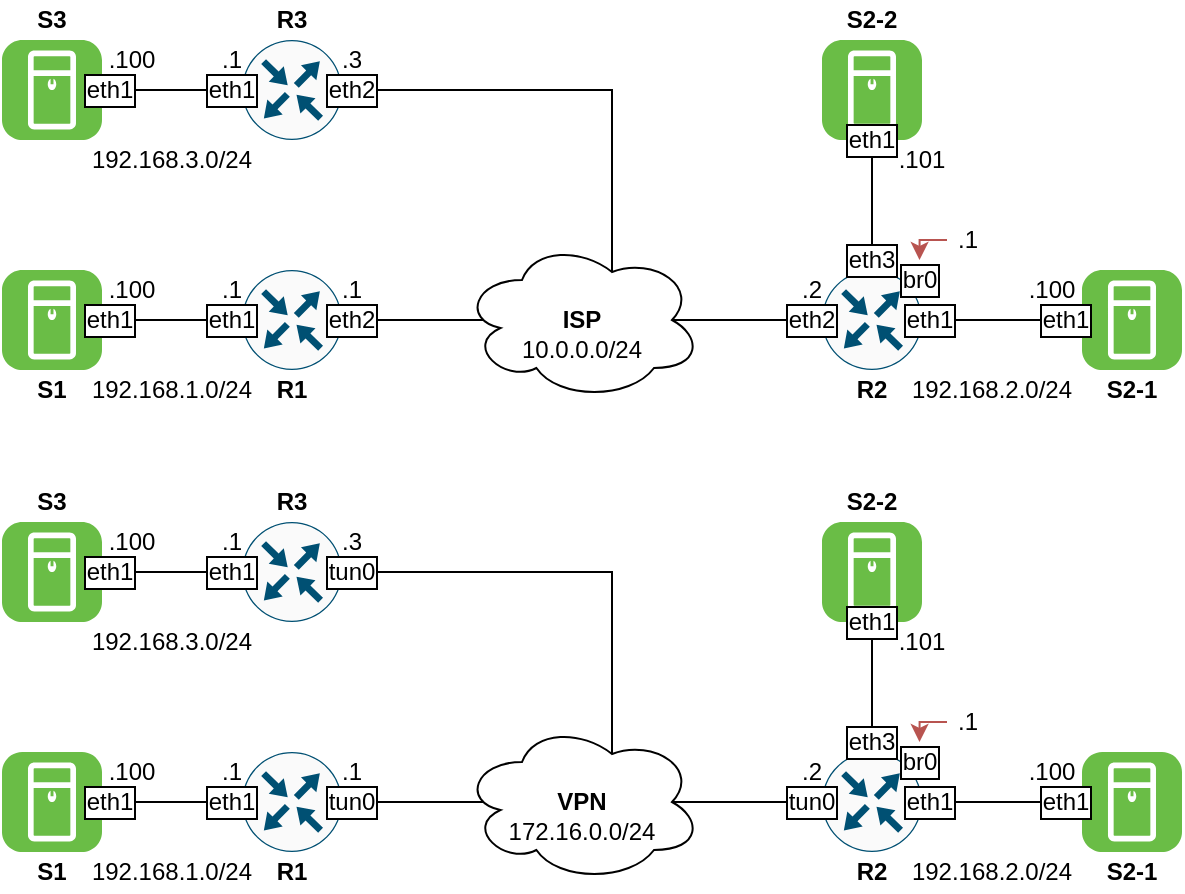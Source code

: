 <mxfile version="13.0.3" type="device"><diagram id="3a8wBe8YZLHmMHVvdr4T" name="Page-1"><mxGraphModel dx="1185" dy="683" grid="1" gridSize="10" guides="1" tooltips="1" connect="1" arrows="1" fold="1" page="1" pageScale="1" pageWidth="1169" pageHeight="827" math="0" shadow="0"><root><mxCell id="0"/><mxCell id="1" parent="0"/><mxCell id="8" style="edgeStyle=orthogonalEdgeStyle;rounded=0;orthogonalLoop=1;jettySize=auto;html=1;exitX=0;exitY=0.5;exitDx=0;exitDy=0;exitPerimeter=0;entryX=1;entryY=0.5;entryDx=0;entryDy=0;entryPerimeter=0;endArrow=none;endFill=0;" parent="1" source="2" target="5" edge="1"><mxGeometry relative="1" as="geometry"/></mxCell><mxCell id="9" style="edgeStyle=orthogonalEdgeStyle;rounded=0;orthogonalLoop=1;jettySize=auto;html=1;exitX=1;exitY=0.5;exitDx=0;exitDy=0;exitPerimeter=0;entryX=0;entryY=0.5;entryDx=0;entryDy=0;entryPerimeter=0;endArrow=none;endFill=0;" parent="1" source="2" target="3" edge="1"><mxGeometry relative="1" as="geometry"/></mxCell><mxCell id="2" value="" style="points=[[0.5,0,0],[1,0.5,0],[0.5,1,0],[0,0.5,0],[0.145,0.145,0],[0.856,0.145,0],[0.855,0.856,0],[0.145,0.855,0]];verticalLabelPosition=bottom;html=1;verticalAlign=top;aspect=fixed;align=center;pointerEvents=1;shape=mxgraph.cisco19.rect;prIcon=router;fillColor=#FAFAFA;strokeColor=#005073;" parent="1" vertex="1"><mxGeometry x="409" y="326" width="50" height="50" as="geometry"/></mxCell><mxCell id="10" style="edgeStyle=orthogonalEdgeStyle;rounded=0;orthogonalLoop=1;jettySize=auto;html=1;exitX=1;exitY=0.5;exitDx=0;exitDy=0;exitPerimeter=0;entryX=0;entryY=0.5;entryDx=0;entryDy=0;entryPerimeter=0;endArrow=none;endFill=0;" parent="1" source="3" target="6" edge="1"><mxGeometry relative="1" as="geometry"/></mxCell><mxCell id="11" style="edgeStyle=orthogonalEdgeStyle;rounded=0;orthogonalLoop=1;jettySize=auto;html=1;exitX=0.5;exitY=0;exitDx=0;exitDy=0;exitPerimeter=0;entryX=0.5;entryY=1;entryDx=0;entryDy=0;entryPerimeter=0;endArrow=none;endFill=0;" parent="1" source="3" target="7" edge="1"><mxGeometry relative="1" as="geometry"/></mxCell><mxCell id="3" value="" style="points=[[0.5,0,0],[1,0.5,0],[0.5,1,0],[0,0.5,0],[0.145,0.145,0],[0.856,0.145,0],[0.855,0.856,0],[0.145,0.855,0]];verticalLabelPosition=bottom;html=1;verticalAlign=top;aspect=fixed;align=center;pointerEvents=1;shape=mxgraph.cisco19.rect;prIcon=router;fillColor=#FAFAFA;strokeColor=#005073;" parent="1" vertex="1"><mxGeometry x="699" y="326" width="50" height="50" as="geometry"/></mxCell><mxCell id="4" value="" style="ellipse;shape=cloud;whiteSpace=wrap;html=1;" parent="1" vertex="1"><mxGeometry x="519" y="311" width="120" height="80" as="geometry"/></mxCell><mxCell id="5" value="" style="verticalLabelPosition=bottom;html=1;fillColor=#6ABD46;verticalAlign=top;align=center;points=[[0.06,0.06,0],[0.94,0.06,0],[0.94,0.94,0],[0.06,0.94,0],[0.25,0,0],[0.5,0,0],[0.75,0,0],[1,0.25,0],[1,0.5,0],[1,0.75,0],[0.75,1,0],[0.5,1,0],[0.25,1,0],[0,0.75,0],[0,0.5,0],[0,0.25,0]];pointerEvents=1;shape=mxgraph.cisco_safe.architecture.server;" parent="1" vertex="1"><mxGeometry x="289" y="326" width="50" height="50" as="geometry"/></mxCell><mxCell id="6" value="" style="verticalLabelPosition=bottom;html=1;fillColor=#6ABD46;verticalAlign=top;align=center;points=[[0.06,0.06,0],[0.94,0.06,0],[0.94,0.94,0],[0.06,0.94,0],[0.25,0,0],[0.5,0,0],[0.75,0,0],[1,0.25,0],[1,0.5,0],[1,0.75,0],[0.75,1,0],[0.5,1,0],[0.25,1,0],[0,0.75,0],[0,0.5,0],[0,0.25,0]];pointerEvents=1;shape=mxgraph.cisco_safe.architecture.server;" parent="1" vertex="1"><mxGeometry x="829" y="326" width="50" height="50" as="geometry"/></mxCell><mxCell id="7" value="" style="verticalLabelPosition=bottom;html=1;fillColor=#6ABD46;verticalAlign=top;align=center;points=[[0.06,0.06,0],[0.94,0.06,0],[0.94,0.94,0],[0.06,0.94,0],[0.25,0,0],[0.5,0,0],[0.75,0,0],[1,0.25,0],[1,0.5,0],[1,0.75,0],[0.75,1,0],[0.5,1,0],[0.25,1,0],[0,0.75,0],[0,0.5,0],[0,0.25,0]];pointerEvents=1;shape=mxgraph.cisco_safe.architecture.server;" parent="1" vertex="1"><mxGeometry x="699" y="211" width="50" height="50" as="geometry"/></mxCell><mxCell id="12" value="&lt;b&gt;R1&lt;/b&gt;" style="text;html=1;strokeColor=none;fillColor=none;align=center;verticalAlign=middle;whiteSpace=wrap;rounded=0;" parent="1" vertex="1"><mxGeometry x="414" y="376" width="40" height="20" as="geometry"/></mxCell><mxCell id="13" value="&lt;b&gt;R2&lt;/b&gt;" style="text;html=1;strokeColor=none;fillColor=none;align=center;verticalAlign=middle;whiteSpace=wrap;rounded=0;" parent="1" vertex="1"><mxGeometry x="704" y="376" width="40" height="20" as="geometry"/></mxCell><mxCell id="14" value="&lt;b&gt;S1&lt;/b&gt;" style="text;html=1;strokeColor=none;fillColor=none;align=center;verticalAlign=middle;whiteSpace=wrap;rounded=0;" parent="1" vertex="1"><mxGeometry x="294" y="376" width="40" height="20" as="geometry"/></mxCell><mxCell id="15" value="&lt;b&gt;S2-1&lt;/b&gt;" style="text;html=1;strokeColor=none;fillColor=none;align=center;verticalAlign=middle;whiteSpace=wrap;rounded=0;" parent="1" vertex="1"><mxGeometry x="834" y="376" width="40" height="20" as="geometry"/></mxCell><mxCell id="16" value="&lt;b&gt;S2-2&lt;/b&gt;" style="text;html=1;strokeColor=none;fillColor=none;align=center;verticalAlign=middle;whiteSpace=wrap;rounded=0;" parent="1" vertex="1"><mxGeometry x="704" y="191" width="40" height="20" as="geometry"/></mxCell><mxCell id="20" style="edgeStyle=orthogonalEdgeStyle;rounded=0;orthogonalLoop=1;jettySize=auto;html=1;exitX=1;exitY=0.5;exitDx=0;exitDy=0;exitPerimeter=0;entryX=0.625;entryY=0.2;entryDx=0;entryDy=0;entryPerimeter=0;endArrow=none;endFill=0;" parent="1" source="17" target="4" edge="1"><mxGeometry relative="1" as="geometry"/></mxCell><mxCell id="17" value="" style="points=[[0.5,0,0],[1,0.5,0],[0.5,1,0],[0,0.5,0],[0.145,0.145,0],[0.856,0.145,0],[0.855,0.856,0],[0.145,0.855,0]];verticalLabelPosition=bottom;html=1;verticalAlign=top;aspect=fixed;align=center;pointerEvents=1;shape=mxgraph.cisco19.rect;prIcon=router;fillColor=#FAFAFA;strokeColor=#005073;" parent="1" vertex="1"><mxGeometry x="409" y="211" width="50" height="50" as="geometry"/></mxCell><mxCell id="19" style="edgeStyle=orthogonalEdgeStyle;rounded=0;orthogonalLoop=1;jettySize=auto;html=1;exitX=1;exitY=0.5;exitDx=0;exitDy=0;exitPerimeter=0;entryX=0;entryY=0.5;entryDx=0;entryDy=0;entryPerimeter=0;endArrow=none;endFill=0;" parent="1" source="18" target="17" edge="1"><mxGeometry relative="1" as="geometry"/></mxCell><mxCell id="18" value="" style="verticalLabelPosition=bottom;html=1;fillColor=#6ABD46;verticalAlign=top;align=center;points=[[0.06,0.06,0],[0.94,0.06,0],[0.94,0.94,0],[0.06,0.94,0],[0.25,0,0],[0.5,0,0],[0.75,0,0],[1,0.25,0],[1,0.5,0],[1,0.75,0],[0.75,1,0],[0.5,1,0],[0.25,1,0],[0,0.75,0],[0,0.5,0],[0,0.25,0]];pointerEvents=1;shape=mxgraph.cisco_safe.architecture.server;" parent="1" vertex="1"><mxGeometry x="289" y="211" width="50" height="50" as="geometry"/></mxCell><mxCell id="21" value="&lt;b&gt;R3&lt;/b&gt;" style="text;html=1;strokeColor=none;fillColor=none;align=center;verticalAlign=middle;whiteSpace=wrap;rounded=0;" parent="1" vertex="1"><mxGeometry x="414" y="191" width="40" height="20" as="geometry"/></mxCell><mxCell id="22" value="&lt;b&gt;S3&lt;/b&gt;" style="text;html=1;strokeColor=none;fillColor=none;align=center;verticalAlign=middle;whiteSpace=wrap;rounded=0;" parent="1" vertex="1"><mxGeometry x="294" y="191" width="40" height="20" as="geometry"/></mxCell><mxCell id="23" value="&lt;b&gt;ISP&lt;/b&gt;" style="text;html=1;strokeColor=none;fillColor=none;align=center;verticalAlign=middle;whiteSpace=wrap;rounded=0;" parent="1" vertex="1"><mxGeometry x="559" y="341" width="40" height="20" as="geometry"/></mxCell><mxCell id="24" value="192.168.1.0/24" style="text;html=1;strokeColor=none;fillColor=none;align=center;verticalAlign=middle;whiteSpace=wrap;rounded=0;" parent="1" vertex="1"><mxGeometry x="329" y="376" width="90" height="20" as="geometry"/></mxCell><mxCell id="25" value="192.168.2.0/24" style="text;html=1;strokeColor=none;fillColor=none;align=center;verticalAlign=middle;whiteSpace=wrap;rounded=0;" parent="1" vertex="1"><mxGeometry x="739" y="376" width="90" height="20" as="geometry"/></mxCell><mxCell id="26" value="192.168.3.0/24" style="text;html=1;strokeColor=none;fillColor=none;align=center;verticalAlign=middle;whiteSpace=wrap;rounded=0;" parent="1" vertex="1"><mxGeometry x="329" y="261" width="90" height="20" as="geometry"/></mxCell><mxCell id="27" value="10.0.0.0/24" style="text;html=1;strokeColor=none;fillColor=none;align=center;verticalAlign=middle;whiteSpace=wrap;rounded=0;" parent="1" vertex="1"><mxGeometry x="534" y="356" width="90" height="20" as="geometry"/></mxCell><mxCell id="28" value=".1" style="text;html=1;strokeColor=none;fillColor=none;align=center;verticalAlign=middle;whiteSpace=wrap;rounded=0;" parent="1" vertex="1"><mxGeometry x="454" y="326" width="20" height="20" as="geometry"/></mxCell><mxCell id="29" value=".1" style="text;html=1;strokeColor=none;fillColor=none;align=center;verticalAlign=middle;whiteSpace=wrap;rounded=0;" parent="1" vertex="1"><mxGeometry x="394" y="326" width="20" height="20" as="geometry"/></mxCell><mxCell id="30" value=".2" style="text;html=1;strokeColor=none;fillColor=none;align=center;verticalAlign=middle;whiteSpace=wrap;rounded=0;" parent="1" vertex="1"><mxGeometry x="684" y="326" width="20" height="20" as="geometry"/></mxCell><mxCell id="31" value=".3" style="text;html=1;strokeColor=none;fillColor=none;align=center;verticalAlign=middle;whiteSpace=wrap;rounded=0;" parent="1" vertex="1"><mxGeometry x="454" y="211" width="20" height="20" as="geometry"/></mxCell><mxCell id="32" value=".1" style="text;html=1;strokeColor=none;fillColor=none;align=center;verticalAlign=middle;whiteSpace=wrap;rounded=0;" parent="1" vertex="1"><mxGeometry x="394" y="211" width="20" height="20" as="geometry"/></mxCell><mxCell id="gec0SU3vQaigw-F5umos-61" style="edgeStyle=orthogonalEdgeStyle;rounded=0;orthogonalLoop=1;jettySize=auto;html=1;exitX=0;exitY=0.5;exitDx=0;exitDy=0;entryX=0.5;entryY=0;entryDx=0;entryDy=0;fillColor=#f8cecc;strokeColor=#b85450;" parent="1" source="33" target="gec0SU3vQaigw-F5umos-60" edge="1"><mxGeometry relative="1" as="geometry"/></mxCell><mxCell id="33" value=".1" style="text;html=1;strokeColor=none;fillColor=none;align=center;verticalAlign=middle;whiteSpace=wrap;rounded=0;" parent="1" vertex="1"><mxGeometry x="761.5" y="301" width="20" height="20" as="geometry"/></mxCell><mxCell id="35" value=".100" style="text;html=1;strokeColor=none;fillColor=none;align=center;verticalAlign=middle;whiteSpace=wrap;rounded=0;" parent="1" vertex="1"><mxGeometry x="339" y="211" width="30" height="20" as="geometry"/></mxCell><mxCell id="36" value=".100" style="text;html=1;strokeColor=none;fillColor=none;align=center;verticalAlign=middle;whiteSpace=wrap;rounded=0;" parent="1" vertex="1"><mxGeometry x="339" y="326" width="30" height="20" as="geometry"/></mxCell><mxCell id="37" value=".100" style="text;html=1;strokeColor=none;fillColor=none;align=center;verticalAlign=middle;whiteSpace=wrap;rounded=0;" parent="1" vertex="1"><mxGeometry x="799" y="326" width="30" height="20" as="geometry"/></mxCell><mxCell id="38" value=".101" style="text;html=1;strokeColor=none;fillColor=none;align=center;verticalAlign=middle;whiteSpace=wrap;rounded=0;" parent="1" vertex="1"><mxGeometry x="734" y="261" width="30" height="20" as="geometry"/></mxCell><mxCell id="42" value="eth1" style="text;html=1;strokeColor=none;fillColor=none;align=center;verticalAlign=middle;whiteSpace=wrap;rounded=0;labelBackgroundColor=#ffffff;labelBorderColor=#000000;" parent="1" vertex="1"><mxGeometry x="329" y="226" width="27.5" height="20" as="geometry"/></mxCell><mxCell id="gec0SU3vQaigw-F5umos-47" value="eth1" style="text;html=1;strokeColor=none;fillColor=none;align=center;verticalAlign=middle;whiteSpace=wrap;rounded=0;labelBackgroundColor=#ffffff;labelBorderColor=#000000;" parent="1" vertex="1"><mxGeometry x="390.25" y="226" width="27.5" height="20" as="geometry"/></mxCell><mxCell id="gec0SU3vQaigw-F5umos-48" value="eth1" style="text;html=1;strokeColor=none;fillColor=none;align=center;verticalAlign=middle;whiteSpace=wrap;rounded=0;labelBackgroundColor=#ffffff;labelBorderColor=#000000;" parent="1" vertex="1"><mxGeometry x="390.25" y="341" width="27.5" height="20" as="geometry"/></mxCell><mxCell id="gec0SU3vQaigw-F5umos-49" value="eth1" style="text;html=1;strokeColor=none;fillColor=none;align=center;verticalAlign=middle;whiteSpace=wrap;rounded=0;labelBackgroundColor=#ffffff;labelBorderColor=#000000;" parent="1" vertex="1"><mxGeometry x="329" y="341" width="27.5" height="20" as="geometry"/></mxCell><mxCell id="gec0SU3vQaigw-F5umos-51" value="eth2" style="text;html=1;strokeColor=none;fillColor=none;align=center;verticalAlign=middle;whiteSpace=wrap;rounded=0;labelBackgroundColor=#ffffff;labelBorderColor=#000000;" parent="1" vertex="1"><mxGeometry x="450.25" y="226" width="27.5" height="20" as="geometry"/></mxCell><mxCell id="gec0SU3vQaigw-F5umos-52" value="eth2" style="text;html=1;strokeColor=none;fillColor=none;align=center;verticalAlign=middle;whiteSpace=wrap;rounded=0;labelBackgroundColor=#ffffff;labelBorderColor=#000000;" parent="1" vertex="1"><mxGeometry x="450.25" y="341" width="27.5" height="20" as="geometry"/></mxCell><mxCell id="gec0SU3vQaigw-F5umos-53" value="eth2" style="text;html=1;strokeColor=none;fillColor=none;align=center;verticalAlign=middle;whiteSpace=wrap;rounded=0;labelBackgroundColor=#ffffff;labelBorderColor=#000000;" parent="1" vertex="1"><mxGeometry x="680.25" y="341" width="27.5" height="20" as="geometry"/></mxCell><mxCell id="gec0SU3vQaigw-F5umos-54" value="eth1" style="text;html=1;strokeColor=none;fillColor=none;align=center;verticalAlign=middle;whiteSpace=wrap;rounded=0;labelBackgroundColor=#ffffff;labelBorderColor=#000000;" parent="1" vertex="1"><mxGeometry x="710.25" y="251" width="27.5" height="20" as="geometry"/></mxCell><mxCell id="gec0SU3vQaigw-F5umos-56" value="eth1" style="text;html=1;strokeColor=none;fillColor=none;align=center;verticalAlign=middle;whiteSpace=wrap;rounded=0;labelBackgroundColor=#ffffff;labelBorderColor=#000000;" parent="1" vertex="1"><mxGeometry x="806.5" y="341" width="27.5" height="20" as="geometry"/></mxCell><mxCell id="gec0SU3vQaigw-F5umos-57" value="eth1" style="text;html=1;strokeColor=none;fillColor=none;align=center;verticalAlign=middle;whiteSpace=wrap;rounded=0;labelBackgroundColor=#ffffff;labelBorderColor=#000000;" parent="1" vertex="1"><mxGeometry x="739" y="341" width="27.5" height="20" as="geometry"/></mxCell><mxCell id="gec0SU3vQaigw-F5umos-58" value="eth3" style="text;html=1;strokeColor=none;fillColor=none;align=center;verticalAlign=middle;whiteSpace=wrap;rounded=0;labelBackgroundColor=#ffffff;labelBorderColor=#000000;" parent="1" vertex="1"><mxGeometry x="710.25" y="311" width="27.5" height="20" as="geometry"/></mxCell><mxCell id="gec0SU3vQaigw-F5umos-60" value="br0" style="text;html=1;strokeColor=none;fillColor=none;align=center;verticalAlign=middle;whiteSpace=wrap;rounded=0;labelBackgroundColor=#ffffff;labelBorderColor=#000000;" parent="1" vertex="1"><mxGeometry x="734" y="321" width="27.5" height="20" as="geometry"/></mxCell><mxCell id="F43MLL1RAbVS-eKIfKRq-42" style="edgeStyle=orthogonalEdgeStyle;rounded=0;orthogonalLoop=1;jettySize=auto;html=1;exitX=0;exitY=0.5;exitDx=0;exitDy=0;exitPerimeter=0;entryX=1;entryY=0.5;entryDx=0;entryDy=0;entryPerimeter=0;endArrow=none;endFill=0;" edge="1" source="F43MLL1RAbVS-eKIfKRq-44" target="F43MLL1RAbVS-eKIfKRq-49" parent="1"><mxGeometry relative="1" as="geometry"/></mxCell><mxCell id="F43MLL1RAbVS-eKIfKRq-43" style="edgeStyle=orthogonalEdgeStyle;rounded=0;orthogonalLoop=1;jettySize=auto;html=1;exitX=1;exitY=0.5;exitDx=0;exitDy=0;exitPerimeter=0;entryX=0;entryY=0.5;entryDx=0;entryDy=0;entryPerimeter=0;endArrow=none;endFill=0;" edge="1" source="F43MLL1RAbVS-eKIfKRq-44" target="F43MLL1RAbVS-eKIfKRq-47" parent="1"><mxGeometry relative="1" as="geometry"/></mxCell><mxCell id="F43MLL1RAbVS-eKIfKRq-44" value="" style="points=[[0.5,0,0],[1,0.5,0],[0.5,1,0],[0,0.5,0],[0.145,0.145,0],[0.856,0.145,0],[0.855,0.856,0],[0.145,0.855,0]];verticalLabelPosition=bottom;html=1;verticalAlign=top;aspect=fixed;align=center;pointerEvents=1;shape=mxgraph.cisco19.rect;prIcon=router;fillColor=#FAFAFA;strokeColor=#005073;" vertex="1" parent="1"><mxGeometry x="409" y="567" width="50" height="50" as="geometry"/></mxCell><mxCell id="F43MLL1RAbVS-eKIfKRq-45" style="edgeStyle=orthogonalEdgeStyle;rounded=0;orthogonalLoop=1;jettySize=auto;html=1;exitX=1;exitY=0.5;exitDx=0;exitDy=0;exitPerimeter=0;entryX=0;entryY=0.5;entryDx=0;entryDy=0;entryPerimeter=0;endArrow=none;endFill=0;" edge="1" source="F43MLL1RAbVS-eKIfKRq-47" target="F43MLL1RAbVS-eKIfKRq-50" parent="1"><mxGeometry relative="1" as="geometry"/></mxCell><mxCell id="F43MLL1RAbVS-eKIfKRq-46" style="edgeStyle=orthogonalEdgeStyle;rounded=0;orthogonalLoop=1;jettySize=auto;html=1;exitX=0.5;exitY=0;exitDx=0;exitDy=0;exitPerimeter=0;entryX=0.5;entryY=1;entryDx=0;entryDy=0;entryPerimeter=0;endArrow=none;endFill=0;" edge="1" source="F43MLL1RAbVS-eKIfKRq-47" target="F43MLL1RAbVS-eKIfKRq-51" parent="1"><mxGeometry relative="1" as="geometry"/></mxCell><mxCell id="F43MLL1RAbVS-eKIfKRq-47" value="" style="points=[[0.5,0,0],[1,0.5,0],[0.5,1,0],[0,0.5,0],[0.145,0.145,0],[0.856,0.145,0],[0.855,0.856,0],[0.145,0.855,0]];verticalLabelPosition=bottom;html=1;verticalAlign=top;aspect=fixed;align=center;pointerEvents=1;shape=mxgraph.cisco19.rect;prIcon=router;fillColor=#FAFAFA;strokeColor=#005073;" vertex="1" parent="1"><mxGeometry x="699" y="567" width="50" height="50" as="geometry"/></mxCell><mxCell id="F43MLL1RAbVS-eKIfKRq-48" value="" style="ellipse;shape=cloud;whiteSpace=wrap;html=1;" vertex="1" parent="1"><mxGeometry x="519" y="552" width="120" height="80" as="geometry"/></mxCell><mxCell id="F43MLL1RAbVS-eKIfKRq-49" value="" style="verticalLabelPosition=bottom;html=1;fillColor=#6ABD46;verticalAlign=top;align=center;points=[[0.06,0.06,0],[0.94,0.06,0],[0.94,0.94,0],[0.06,0.94,0],[0.25,0,0],[0.5,0,0],[0.75,0,0],[1,0.25,0],[1,0.5,0],[1,0.75,0],[0.75,1,0],[0.5,1,0],[0.25,1,0],[0,0.75,0],[0,0.5,0],[0,0.25,0]];pointerEvents=1;shape=mxgraph.cisco_safe.architecture.server;" vertex="1" parent="1"><mxGeometry x="289" y="567" width="50" height="50" as="geometry"/></mxCell><mxCell id="F43MLL1RAbVS-eKIfKRq-50" value="" style="verticalLabelPosition=bottom;html=1;fillColor=#6ABD46;verticalAlign=top;align=center;points=[[0.06,0.06,0],[0.94,0.06,0],[0.94,0.94,0],[0.06,0.94,0],[0.25,0,0],[0.5,0,0],[0.75,0,0],[1,0.25,0],[1,0.5,0],[1,0.75,0],[0.75,1,0],[0.5,1,0],[0.25,1,0],[0,0.75,0],[0,0.5,0],[0,0.25,0]];pointerEvents=1;shape=mxgraph.cisco_safe.architecture.server;" vertex="1" parent="1"><mxGeometry x="829" y="567" width="50" height="50" as="geometry"/></mxCell><mxCell id="F43MLL1RAbVS-eKIfKRq-51" value="" style="verticalLabelPosition=bottom;html=1;fillColor=#6ABD46;verticalAlign=top;align=center;points=[[0.06,0.06,0],[0.94,0.06,0],[0.94,0.94,0],[0.06,0.94,0],[0.25,0,0],[0.5,0,0],[0.75,0,0],[1,0.25,0],[1,0.5,0],[1,0.75,0],[0.75,1,0],[0.5,1,0],[0.25,1,0],[0,0.75,0],[0,0.5,0],[0,0.25,0]];pointerEvents=1;shape=mxgraph.cisco_safe.architecture.server;" vertex="1" parent="1"><mxGeometry x="699" y="452" width="50" height="50" as="geometry"/></mxCell><mxCell id="F43MLL1RAbVS-eKIfKRq-52" value="&lt;b&gt;R1&lt;/b&gt;" style="text;html=1;strokeColor=none;fillColor=none;align=center;verticalAlign=middle;whiteSpace=wrap;rounded=0;" vertex="1" parent="1"><mxGeometry x="414" y="617" width="40" height="20" as="geometry"/></mxCell><mxCell id="F43MLL1RAbVS-eKIfKRq-53" value="&lt;b&gt;R2&lt;/b&gt;" style="text;html=1;strokeColor=none;fillColor=none;align=center;verticalAlign=middle;whiteSpace=wrap;rounded=0;" vertex="1" parent="1"><mxGeometry x="704" y="617" width="40" height="20" as="geometry"/></mxCell><mxCell id="F43MLL1RAbVS-eKIfKRq-54" value="&lt;b&gt;S1&lt;/b&gt;" style="text;html=1;strokeColor=none;fillColor=none;align=center;verticalAlign=middle;whiteSpace=wrap;rounded=0;" vertex="1" parent="1"><mxGeometry x="294" y="617" width="40" height="20" as="geometry"/></mxCell><mxCell id="F43MLL1RAbVS-eKIfKRq-55" value="&lt;b&gt;S2-1&lt;/b&gt;" style="text;html=1;strokeColor=none;fillColor=none;align=center;verticalAlign=middle;whiteSpace=wrap;rounded=0;" vertex="1" parent="1"><mxGeometry x="834" y="617" width="40" height="20" as="geometry"/></mxCell><mxCell id="F43MLL1RAbVS-eKIfKRq-56" value="&lt;b&gt;S2-2&lt;/b&gt;" style="text;html=1;strokeColor=none;fillColor=none;align=center;verticalAlign=middle;whiteSpace=wrap;rounded=0;" vertex="1" parent="1"><mxGeometry x="704" y="432" width="40" height="20" as="geometry"/></mxCell><mxCell id="F43MLL1RAbVS-eKIfKRq-57" style="edgeStyle=orthogonalEdgeStyle;rounded=0;orthogonalLoop=1;jettySize=auto;html=1;exitX=1;exitY=0.5;exitDx=0;exitDy=0;exitPerimeter=0;entryX=0.625;entryY=0.2;entryDx=0;entryDy=0;entryPerimeter=0;endArrow=none;endFill=0;" edge="1" source="F43MLL1RAbVS-eKIfKRq-58" target="F43MLL1RAbVS-eKIfKRq-48" parent="1"><mxGeometry relative="1" as="geometry"/></mxCell><mxCell id="F43MLL1RAbVS-eKIfKRq-58" value="" style="points=[[0.5,0,0],[1,0.5,0],[0.5,1,0],[0,0.5,0],[0.145,0.145,0],[0.856,0.145,0],[0.855,0.856,0],[0.145,0.855,0]];verticalLabelPosition=bottom;html=1;verticalAlign=top;aspect=fixed;align=center;pointerEvents=1;shape=mxgraph.cisco19.rect;prIcon=router;fillColor=#FAFAFA;strokeColor=#005073;" vertex="1" parent="1"><mxGeometry x="409" y="452" width="50" height="50" as="geometry"/></mxCell><mxCell id="F43MLL1RAbVS-eKIfKRq-59" style="edgeStyle=orthogonalEdgeStyle;rounded=0;orthogonalLoop=1;jettySize=auto;html=1;exitX=1;exitY=0.5;exitDx=0;exitDy=0;exitPerimeter=0;entryX=0;entryY=0.5;entryDx=0;entryDy=0;entryPerimeter=0;endArrow=none;endFill=0;" edge="1" source="F43MLL1RAbVS-eKIfKRq-60" target="F43MLL1RAbVS-eKIfKRq-58" parent="1"><mxGeometry relative="1" as="geometry"/></mxCell><mxCell id="F43MLL1RAbVS-eKIfKRq-60" value="" style="verticalLabelPosition=bottom;html=1;fillColor=#6ABD46;verticalAlign=top;align=center;points=[[0.06,0.06,0],[0.94,0.06,0],[0.94,0.94,0],[0.06,0.94,0],[0.25,0,0],[0.5,0,0],[0.75,0,0],[1,0.25,0],[1,0.5,0],[1,0.75,0],[0.75,1,0],[0.5,1,0],[0.25,1,0],[0,0.75,0],[0,0.5,0],[0,0.25,0]];pointerEvents=1;shape=mxgraph.cisco_safe.architecture.server;" vertex="1" parent="1"><mxGeometry x="289" y="452" width="50" height="50" as="geometry"/></mxCell><mxCell id="F43MLL1RAbVS-eKIfKRq-61" value="&lt;b&gt;R3&lt;/b&gt;" style="text;html=1;strokeColor=none;fillColor=none;align=center;verticalAlign=middle;whiteSpace=wrap;rounded=0;" vertex="1" parent="1"><mxGeometry x="414" y="432" width="40" height="20" as="geometry"/></mxCell><mxCell id="F43MLL1RAbVS-eKIfKRq-62" value="&lt;b&gt;S3&lt;/b&gt;" style="text;html=1;strokeColor=none;fillColor=none;align=center;verticalAlign=middle;whiteSpace=wrap;rounded=0;" vertex="1" parent="1"><mxGeometry x="294" y="432" width="40" height="20" as="geometry"/></mxCell><mxCell id="F43MLL1RAbVS-eKIfKRq-63" value="&lt;b&gt;VPN&lt;/b&gt;" style="text;html=1;strokeColor=none;fillColor=none;align=center;verticalAlign=middle;whiteSpace=wrap;rounded=0;" vertex="1" parent="1"><mxGeometry x="559" y="582" width="40" height="20" as="geometry"/></mxCell><mxCell id="F43MLL1RAbVS-eKIfKRq-64" value="192.168.1.0/24" style="text;html=1;strokeColor=none;fillColor=none;align=center;verticalAlign=middle;whiteSpace=wrap;rounded=0;" vertex="1" parent="1"><mxGeometry x="329" y="617" width="90" height="20" as="geometry"/></mxCell><mxCell id="F43MLL1RAbVS-eKIfKRq-65" value="192.168.2.0/24" style="text;html=1;strokeColor=none;fillColor=none;align=center;verticalAlign=middle;whiteSpace=wrap;rounded=0;" vertex="1" parent="1"><mxGeometry x="739" y="617" width="90" height="20" as="geometry"/></mxCell><mxCell id="F43MLL1RAbVS-eKIfKRq-66" value="192.168.3.0/24" style="text;html=1;strokeColor=none;fillColor=none;align=center;verticalAlign=middle;whiteSpace=wrap;rounded=0;" vertex="1" parent="1"><mxGeometry x="329" y="502" width="90" height="20" as="geometry"/></mxCell><mxCell id="F43MLL1RAbVS-eKIfKRq-67" value="172.16.0.0/24" style="text;html=1;strokeColor=none;fillColor=none;align=center;verticalAlign=middle;whiteSpace=wrap;rounded=0;" vertex="1" parent="1"><mxGeometry x="534" y="597" width="90" height="20" as="geometry"/></mxCell><mxCell id="F43MLL1RAbVS-eKIfKRq-68" value=".1" style="text;html=1;strokeColor=none;fillColor=none;align=center;verticalAlign=middle;whiteSpace=wrap;rounded=0;" vertex="1" parent="1"><mxGeometry x="454" y="567" width="20" height="20" as="geometry"/></mxCell><mxCell id="F43MLL1RAbVS-eKIfKRq-69" value=".1" style="text;html=1;strokeColor=none;fillColor=none;align=center;verticalAlign=middle;whiteSpace=wrap;rounded=0;" vertex="1" parent="1"><mxGeometry x="394" y="567" width="20" height="20" as="geometry"/></mxCell><mxCell id="F43MLL1RAbVS-eKIfKRq-70" value=".2" style="text;html=1;strokeColor=none;fillColor=none;align=center;verticalAlign=middle;whiteSpace=wrap;rounded=0;" vertex="1" parent="1"><mxGeometry x="684" y="567" width="20" height="20" as="geometry"/></mxCell><mxCell id="F43MLL1RAbVS-eKIfKRq-71" value=".3" style="text;html=1;strokeColor=none;fillColor=none;align=center;verticalAlign=middle;whiteSpace=wrap;rounded=0;" vertex="1" parent="1"><mxGeometry x="454" y="452" width="20" height="20" as="geometry"/></mxCell><mxCell id="F43MLL1RAbVS-eKIfKRq-72" value=".1" style="text;html=1;strokeColor=none;fillColor=none;align=center;verticalAlign=middle;whiteSpace=wrap;rounded=0;" vertex="1" parent="1"><mxGeometry x="394" y="452" width="20" height="20" as="geometry"/></mxCell><mxCell id="F43MLL1RAbVS-eKIfKRq-73" style="edgeStyle=orthogonalEdgeStyle;rounded=0;orthogonalLoop=1;jettySize=auto;html=1;exitX=0;exitY=0.5;exitDx=0;exitDy=0;entryX=0.5;entryY=0;entryDx=0;entryDy=0;fillColor=#f8cecc;strokeColor=#b85450;" edge="1" source="F43MLL1RAbVS-eKIfKRq-74" target="F43MLL1RAbVS-eKIfKRq-90" parent="1"><mxGeometry relative="1" as="geometry"/></mxCell><mxCell id="F43MLL1RAbVS-eKIfKRq-74" value=".1" style="text;html=1;strokeColor=none;fillColor=none;align=center;verticalAlign=middle;whiteSpace=wrap;rounded=0;" vertex="1" parent="1"><mxGeometry x="761.5" y="542" width="20" height="20" as="geometry"/></mxCell><mxCell id="F43MLL1RAbVS-eKIfKRq-75" value=".100" style="text;html=1;strokeColor=none;fillColor=none;align=center;verticalAlign=middle;whiteSpace=wrap;rounded=0;" vertex="1" parent="1"><mxGeometry x="339" y="452" width="30" height="20" as="geometry"/></mxCell><mxCell id="F43MLL1RAbVS-eKIfKRq-76" value=".100" style="text;html=1;strokeColor=none;fillColor=none;align=center;verticalAlign=middle;whiteSpace=wrap;rounded=0;" vertex="1" parent="1"><mxGeometry x="339" y="567" width="30" height="20" as="geometry"/></mxCell><mxCell id="F43MLL1RAbVS-eKIfKRq-77" value=".100" style="text;html=1;strokeColor=none;fillColor=none;align=center;verticalAlign=middle;whiteSpace=wrap;rounded=0;" vertex="1" parent="1"><mxGeometry x="799" y="567" width="30" height="20" as="geometry"/></mxCell><mxCell id="F43MLL1RAbVS-eKIfKRq-78" value=".101" style="text;html=1;strokeColor=none;fillColor=none;align=center;verticalAlign=middle;whiteSpace=wrap;rounded=0;" vertex="1" parent="1"><mxGeometry x="734" y="502" width="30" height="20" as="geometry"/></mxCell><mxCell id="F43MLL1RAbVS-eKIfKRq-79" value="eth1" style="text;html=1;strokeColor=none;fillColor=none;align=center;verticalAlign=middle;whiteSpace=wrap;rounded=0;labelBackgroundColor=#ffffff;labelBorderColor=#000000;" vertex="1" parent="1"><mxGeometry x="329" y="467" width="27.5" height="20" as="geometry"/></mxCell><mxCell id="F43MLL1RAbVS-eKIfKRq-80" value="eth1" style="text;html=1;strokeColor=none;fillColor=none;align=center;verticalAlign=middle;whiteSpace=wrap;rounded=0;labelBackgroundColor=#ffffff;labelBorderColor=#000000;" vertex="1" parent="1"><mxGeometry x="390.25" y="467" width="27.5" height="20" as="geometry"/></mxCell><mxCell id="F43MLL1RAbVS-eKIfKRq-81" value="eth1" style="text;html=1;strokeColor=none;fillColor=none;align=center;verticalAlign=middle;whiteSpace=wrap;rounded=0;labelBackgroundColor=#ffffff;labelBorderColor=#000000;" vertex="1" parent="1"><mxGeometry x="390.25" y="582" width="27.5" height="20" as="geometry"/></mxCell><mxCell id="F43MLL1RAbVS-eKIfKRq-82" value="eth1" style="text;html=1;strokeColor=none;fillColor=none;align=center;verticalAlign=middle;whiteSpace=wrap;rounded=0;labelBackgroundColor=#ffffff;labelBorderColor=#000000;" vertex="1" parent="1"><mxGeometry x="329" y="582" width="27.5" height="20" as="geometry"/></mxCell><mxCell id="F43MLL1RAbVS-eKIfKRq-83" value="tun0" style="text;html=1;strokeColor=none;fillColor=none;align=center;verticalAlign=middle;whiteSpace=wrap;rounded=0;labelBackgroundColor=#ffffff;labelBorderColor=#000000;" vertex="1" parent="1"><mxGeometry x="450.25" y="467" width="27.5" height="20" as="geometry"/></mxCell><mxCell id="F43MLL1RAbVS-eKIfKRq-84" value="tun0" style="text;html=1;strokeColor=none;fillColor=none;align=center;verticalAlign=middle;whiteSpace=wrap;rounded=0;labelBackgroundColor=#ffffff;labelBorderColor=#000000;" vertex="1" parent="1"><mxGeometry x="450.25" y="582" width="27.5" height="20" as="geometry"/></mxCell><mxCell id="F43MLL1RAbVS-eKIfKRq-85" value="tun0" style="text;html=1;strokeColor=none;fillColor=none;align=center;verticalAlign=middle;whiteSpace=wrap;rounded=0;labelBackgroundColor=#ffffff;labelBorderColor=#000000;" vertex="1" parent="1"><mxGeometry x="680.25" y="582" width="27.5" height="20" as="geometry"/></mxCell><mxCell id="F43MLL1RAbVS-eKIfKRq-86" value="eth1" style="text;html=1;strokeColor=none;fillColor=none;align=center;verticalAlign=middle;whiteSpace=wrap;rounded=0;labelBackgroundColor=#ffffff;labelBorderColor=#000000;" vertex="1" parent="1"><mxGeometry x="710.25" y="492" width="27.5" height="20" as="geometry"/></mxCell><mxCell id="F43MLL1RAbVS-eKIfKRq-87" value="eth1" style="text;html=1;strokeColor=none;fillColor=none;align=center;verticalAlign=middle;whiteSpace=wrap;rounded=0;labelBackgroundColor=#ffffff;labelBorderColor=#000000;" vertex="1" parent="1"><mxGeometry x="806.5" y="582" width="27.5" height="20" as="geometry"/></mxCell><mxCell id="F43MLL1RAbVS-eKIfKRq-88" value="eth1" style="text;html=1;strokeColor=none;fillColor=none;align=center;verticalAlign=middle;whiteSpace=wrap;rounded=0;labelBackgroundColor=#ffffff;labelBorderColor=#000000;" vertex="1" parent="1"><mxGeometry x="739" y="582" width="27.5" height="20" as="geometry"/></mxCell><mxCell id="F43MLL1RAbVS-eKIfKRq-89" value="eth3" style="text;html=1;strokeColor=none;fillColor=none;align=center;verticalAlign=middle;whiteSpace=wrap;rounded=0;labelBackgroundColor=#ffffff;labelBorderColor=#000000;" vertex="1" parent="1"><mxGeometry x="710.25" y="552" width="27.5" height="20" as="geometry"/></mxCell><mxCell id="F43MLL1RAbVS-eKIfKRq-90" value="br0" style="text;html=1;strokeColor=none;fillColor=none;align=center;verticalAlign=middle;whiteSpace=wrap;rounded=0;labelBackgroundColor=#ffffff;labelBorderColor=#000000;" vertex="1" parent="1"><mxGeometry x="734" y="562" width="27.5" height="20" as="geometry"/></mxCell></root></mxGraphModel></diagram></mxfile>